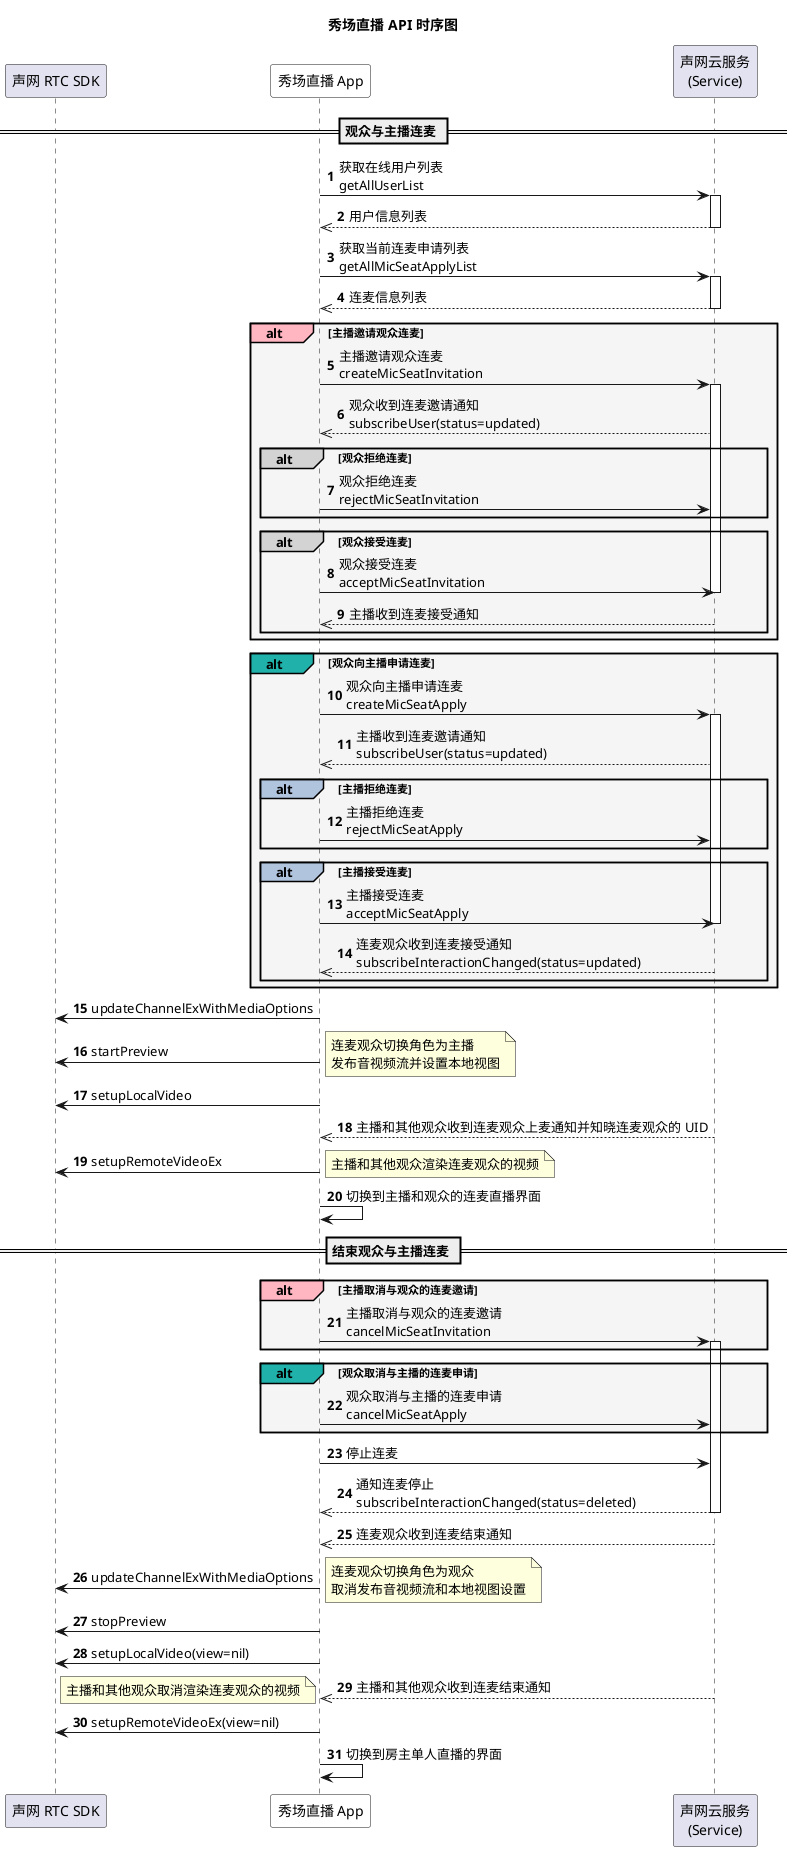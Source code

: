 @startuml
autonumber
title 秀场直播 API 时序图
participant "声网 RTC SDK" as sdk
participant "秀场直播 App" as app #White
participant "声网云服务\n(Service)" as service
== 观众与主播连麦 ==
app -> service: 获取在线用户列表 \ngetAllUserList
activate service
service -->> app: 用户信息列表
deactivate service
app -> service: 获取当前连麦申请列表 \ngetAllMicSeatApplyList
activate service
service -->> app: 连麦信息列表
deactivate service
alt#LightPink #WhiteSmoke 主播邀请观众连麦
app -> service: 主播邀请观众连麦 \ncreateMicSeatInvitation
activate service
service -->> app: 观众收到连麦邀请通知 \nsubscribeUser(status=updated)
alt#LightGray 观众拒绝连麦
app -> service: 观众拒绝连麦 \nrejectMicSeatInvitation
end
alt#LightGray 观众接受连麦
app -> service: 观众接受连麦 \nacceptMicSeatInvitation
deactivate service
service -->> app: 主播收到连麦接受通知
end
end
alt#LightSeaGreen #WhiteSmoke 观众向主播申请连麦
app -> service: 观众向主播申请连麦 \ncreateMicSeatApply
activate service
service -->> app: 主播收到连麦邀请通知 \nsubscribeUser(status=updated)
alt#LightSteelBlue 主播拒绝连麦
app -> service: 主播拒绝连麦 \nrejectMicSeatApply
end
alt#LightSteelBlue 主播接受连麦
app -> service: 主播接受连麦 \nacceptMicSeatApply
deactivate service
service -->> app: 连麦观众收到连麦接受通知 \nsubscribeInteractionChanged(status=updated)
end
end
app -> sdk: updateChannelExWithMediaOptions
app -> sdk: startPreview
note right
连麦观众切换角色为主播
发布音视频流并设置本地视图
end note
app -> sdk: setupLocalVideo
service -->> app: 主播和其他观众收到连麦观众上麦通知并知晓连麦观众的 UID
app -> sdk: setupRemoteVideoEx
note right
主播和其他观众渲染连麦观众的视频
end note
app -> app: 切换到主播和观众的连麦直播界面
== 结束观众与主播连麦 ==
alt#LightPink #WhiteSmoke 主播取消与观众的连麦邀请
app -> service: 主播取消与观众的连麦邀请 \ncancelMicSeatInvitation
activate service
end
alt#LightSeaGreen #WhiteSmoke 观众取消与主播的连麦申请
app -> service: 观众取消与主播的连麦申请 \ncancelMicSeatApply
end
app -> service: 停止连麦
service -->> app: 通知连麦停止 \nsubscribeInteractionChanged(status=deleted)
deactivate service
service -->> app: 连麦观众收到连麦结束通知
app -> sdk: updateChannelExWithMediaOptions
note right
连麦观众切换角色为观众
取消发布音视频流和本地视图设置
end note
app -> sdk: stopPreview
app -> sdk: setupLocalVideo(view=nil)
service -->> app: 主播和其他观众收到连麦结束通知
note left
主播和其他观众取消渲染连麦观众的视频
end note
app -> sdk: setupRemoteVideoEx(view=nil)
app -> app: 切换到房主单人直播的界面
@enduml